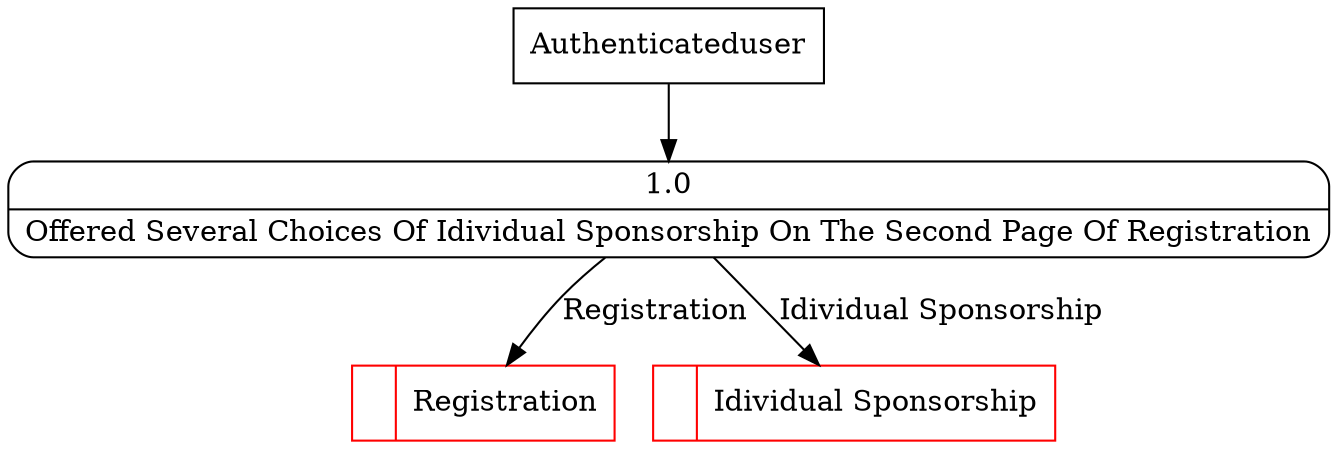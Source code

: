 digraph dfd2{ 
node[shape=record]
200 [label="<f0>  |<f1> Registration " color=red];
201 [label="<f0>  |<f1> Idividual Sponsorship " color=red];
202 [label="Authenticateduser" shape=box];
203 [label="{<f0> 1.0|<f1> Offered Several Choices Of Idividual Sponsorship On The Second Page Of Registration }" shape=Mrecord];
202 -> 203
203 -> 201 [label="Idividual Sponsorship"]
203 -> 200 [label="Registration"]
}